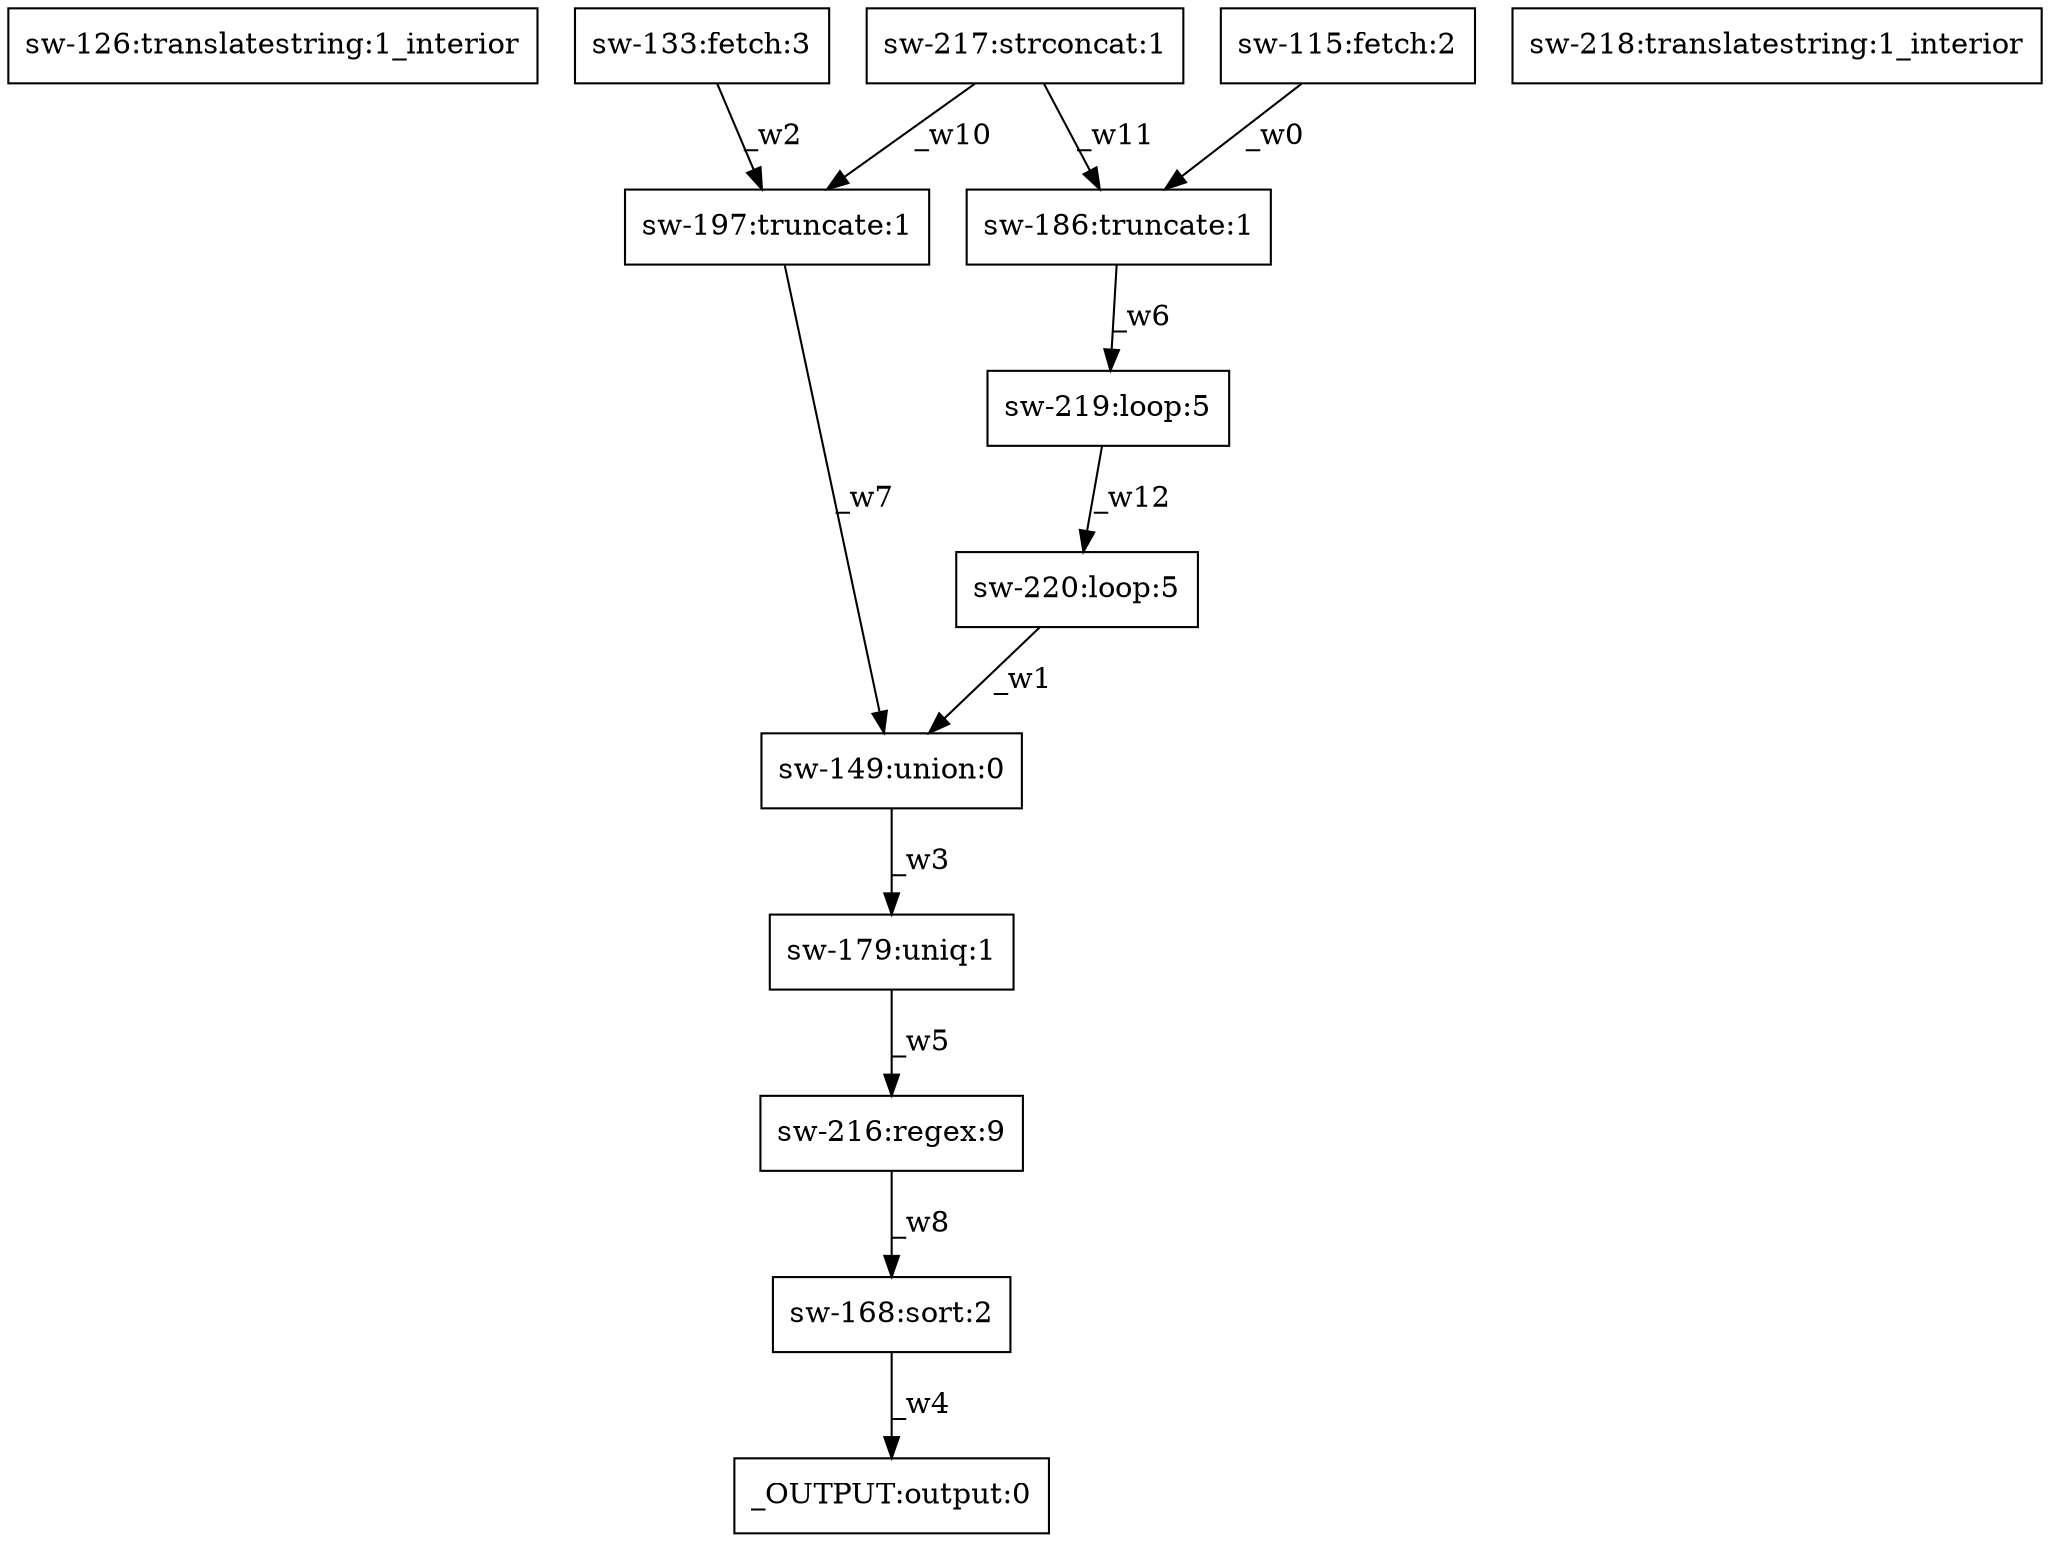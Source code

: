 digraph test1 { node [shape=box] "sw-126" [label="sw-126:translatestring:1_interior"];"_OUTPUT" [label="_OUTPUT:output:0"];"sw-133" [label="sw-133:fetch:3"];"sw-197" [label="sw-197:truncate:1"];"sw-168" [label="sw-168:sort:2"];"sw-186" [label="sw-186:truncate:1"];"sw-179" [label="sw-179:uniq:1"];"sw-218" [label="sw-218:translatestring:1_interior"];"sw-219" [label="sw-219:loop:5"];"sw-115" [label="sw-115:fetch:2"];"sw-149" [label="sw-149:union:0"];"sw-217" [label="sw-217:strconcat:1"];"sw-220" [label="sw-220:loop:5"];"sw-216" [label="sw-216:regex:9"];"sw-115" -> "sw-186" [label="_w0"];"sw-220" -> "sw-149" [label="_w1"];"sw-133" -> "sw-197" [label="_w2"];"sw-149" -> "sw-179" [label="_w3"];"sw-168" -> "_OUTPUT" [label="_w4"];"sw-179" -> "sw-216" [label="_w5"];"sw-186" -> "sw-219" [label="_w6"];"sw-197" -> "sw-149" [label="_w7"];"sw-216" -> "sw-168" [label="_w8"];"sw-217" -> "sw-197" [label="_w10"];"sw-217" -> "sw-186" [label="_w11"];"sw-219" -> "sw-220" [label="_w12"];}